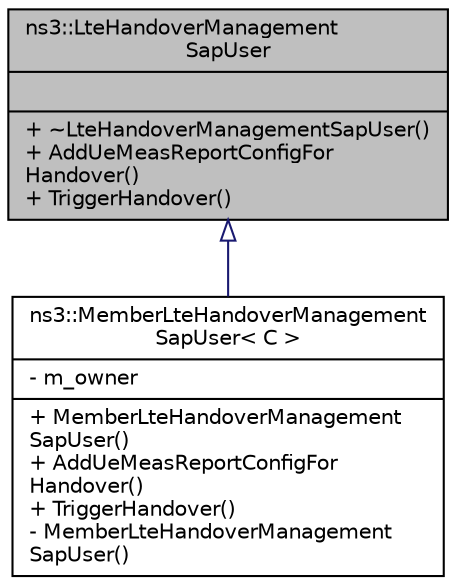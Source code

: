 digraph "ns3::LteHandoverManagementSapUser"
{
  edge [fontname="Helvetica",fontsize="10",labelfontname="Helvetica",labelfontsize="10"];
  node [fontname="Helvetica",fontsize="10",shape=record];
  Node1 [label="{ns3::LteHandoverManagement\lSapUser\n||+ ~LteHandoverManagementSapUser()\l+ AddUeMeasReportConfigFor\lHandover()\l+ TriggerHandover()\l}",height=0.2,width=0.4,color="black", fillcolor="grey75", style="filled", fontcolor="black"];
  Node1 -> Node2 [dir="back",color="midnightblue",fontsize="10",style="solid",arrowtail="onormal"];
  Node2 [label="{ns3::MemberLteHandoverManagement\lSapUser\< C \>\n|- m_owner\l|+ MemberLteHandoverManagement\lSapUser()\l+ AddUeMeasReportConfigFor\lHandover()\l+ TriggerHandover()\l- MemberLteHandoverManagement\lSapUser()\l}",height=0.2,width=0.4,color="black", fillcolor="white", style="filled",URL="$dc/d50/classns3_1_1MemberLteHandoverManagementSapUser.html",tooltip="Template for the implementation of the LteHandoverManagementSapUser as a member of an owner class of ..."];
}
